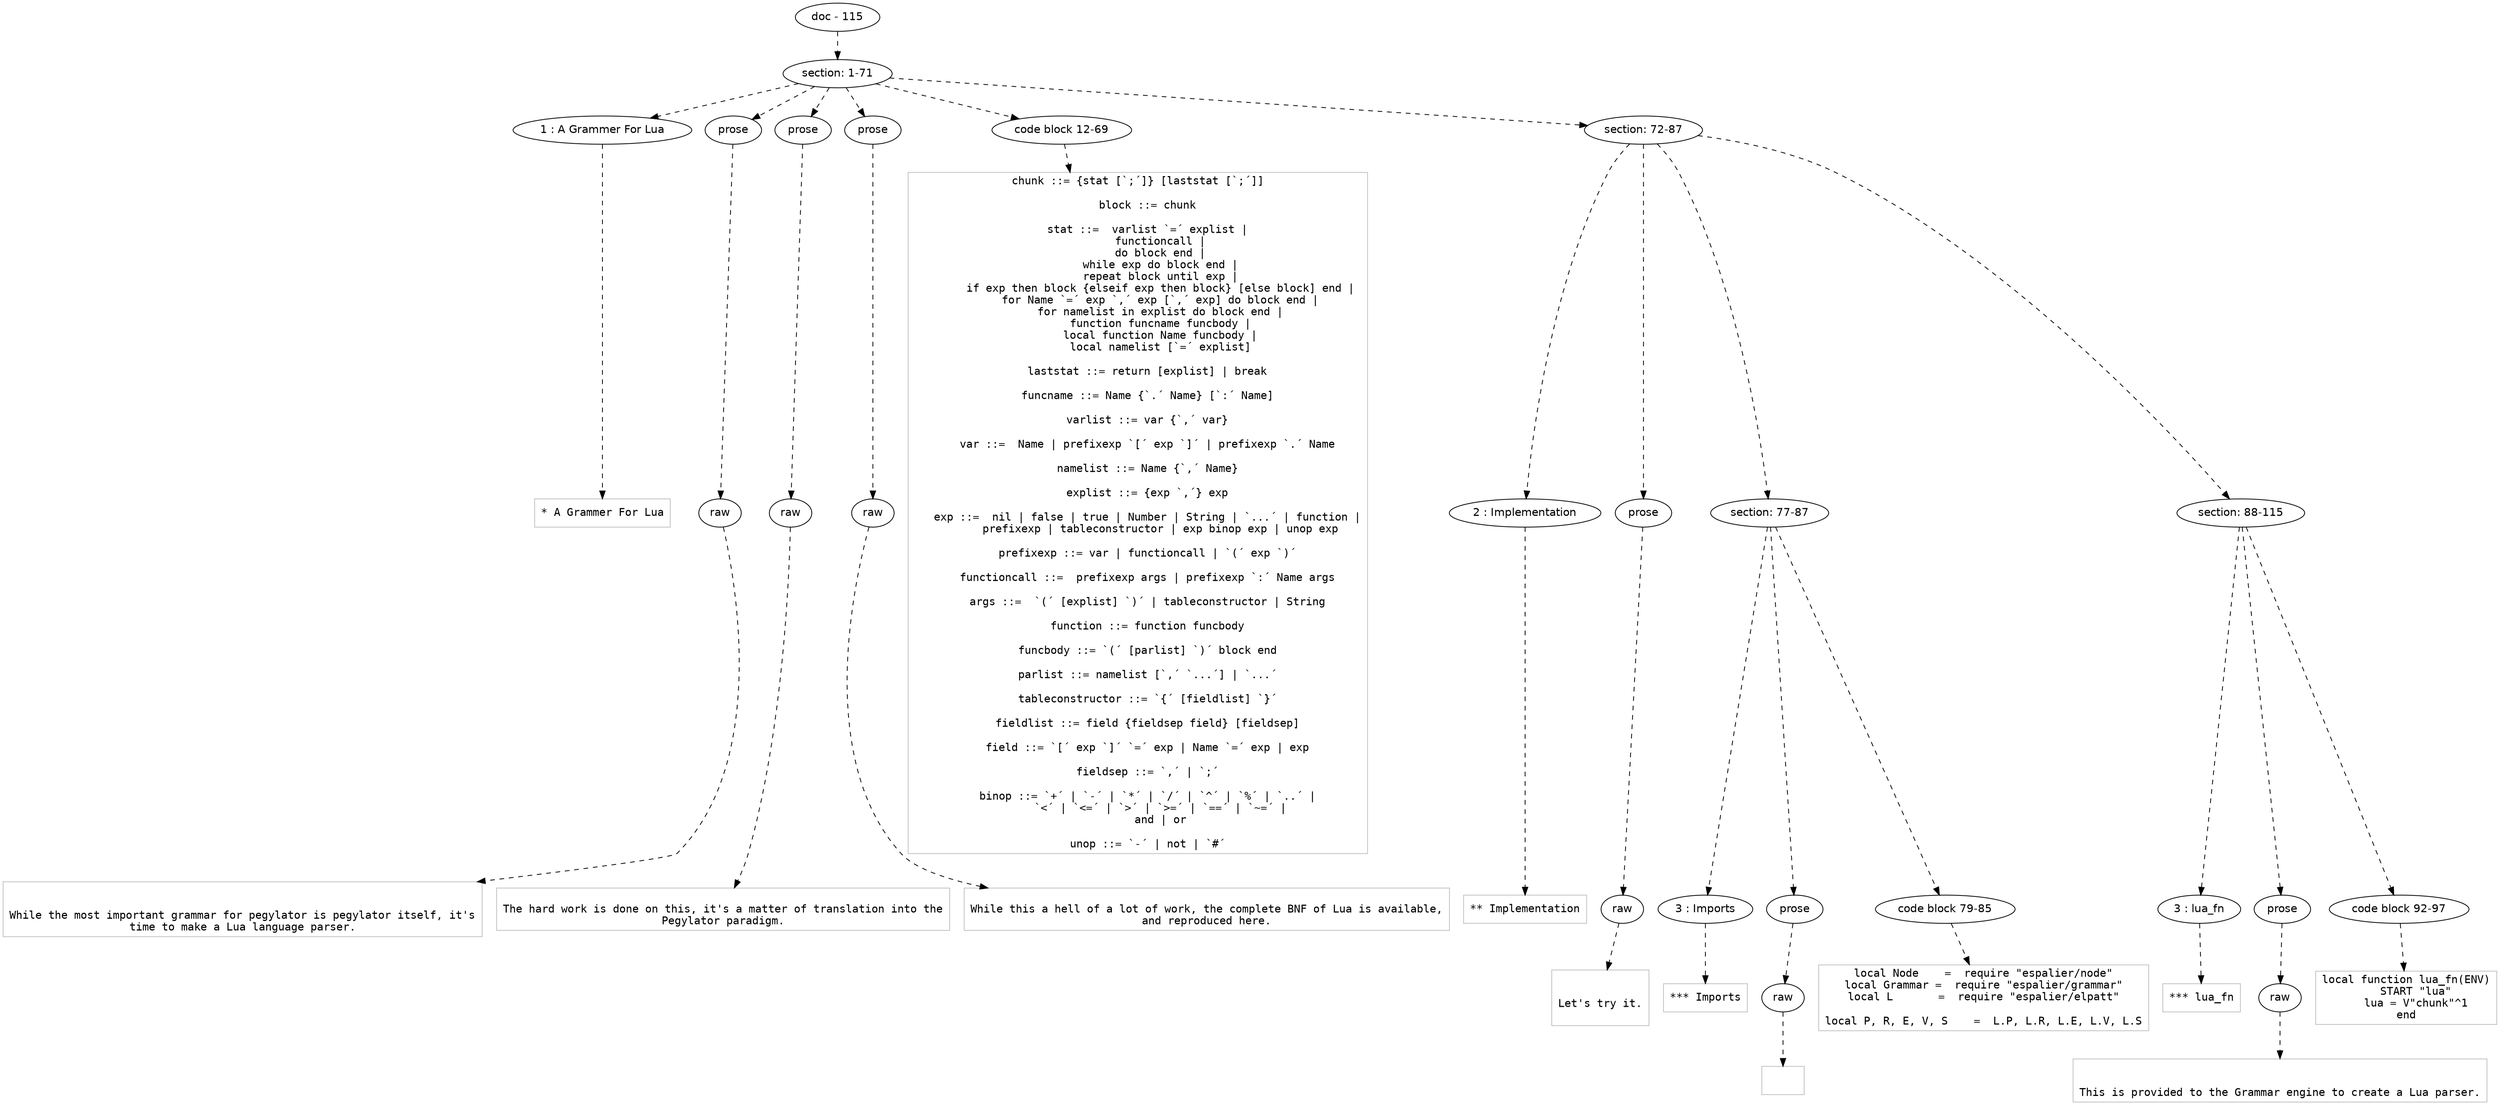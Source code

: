 digraph lpegNode {

node [fontname=Helvetica]
edge [style=dashed]

doc_0 [label="doc - 115"]


doc_0 -> { section_1}
{rank=same; section_1}

section_1 [label="section: 1-71"]


// END RANK doc_0

section_1 -> { header_2 prose_3 prose_4 prose_5 codeblock_6 section_7}
{rank=same; header_2 prose_3 prose_4 prose_5 codeblock_6 section_7}

header_2 [label="1 : A Grammer For Lua"]

prose_3 [label="prose"]

prose_4 [label="prose"]

prose_5 [label="prose"]

codeblock_6 [label="code block 12-69"]

section_7 [label="section: 72-87"]


// END RANK section_1

header_2 -> leaf_8
leaf_8  [color=Gray,shape=rectangle,fontname=Inconsolata,label="* A Grammer For Lua"]
// END RANK header_2

prose_3 -> { raw_9}
{rank=same; raw_9}

raw_9 [label="raw"]


// END RANK prose_3

raw_9 -> leaf_10
leaf_10  [color=Gray,shape=rectangle,fontname=Inconsolata,label="

While the most important grammar for pegylator is pegylator itself, it's
time to make a Lua language parser.
"]
// END RANK raw_9

prose_4 -> { raw_11}
{rank=same; raw_11}

raw_11 [label="raw"]


// END RANK prose_4

raw_11 -> leaf_12
leaf_12  [color=Gray,shape=rectangle,fontname=Inconsolata,label="
The hard work is done on this, it's a matter of translation into the
Pegylator paradigm.
"]
// END RANK raw_11

prose_5 -> { raw_13}
{rank=same; raw_13}

raw_13 [label="raw"]


// END RANK prose_5

raw_13 -> leaf_14
leaf_14  [color=Gray,shape=rectangle,fontname=Inconsolata,label="
While this a hell of a lot of work, the complete BNF of Lua is available,
and reproduced here.
"]
// END RANK raw_13

codeblock_6 -> leaf_15
leaf_15  [color=Gray,shape=rectangle,fontname=Inconsolata,label="chunk ::= {stat [`;´]} [laststat [`;´]]

   block ::= chunk

   stat ::=  varlist `=´ explist |
       functioncall |
       do block end |
       while exp do block end |
       repeat block until exp |
       if exp then block {elseif exp then block} [else block] end |
       for Name `=´ exp `,´ exp [`,´ exp] do block end |
       for namelist in explist do block end |
       function funcname funcbody |
       local function Name funcbody |
       local namelist [`=´ explist]

   laststat ::= return [explist] | break

   funcname ::= Name {`.´ Name} [`:´ Name]

   varlist ::= var {`,´ var}

   var ::=  Name | prefixexp `[´ exp `]´ | prefixexp `.´ Name

   namelist ::= Name {`,´ Name}

   explist ::= {exp `,´} exp

   exp ::=  nil | false | true | Number | String | `...´ | function |
       prefixexp | tableconstructor | exp binop exp | unop exp

   prefixexp ::= var | functioncall | `(´ exp `)´

   functioncall ::=  prefixexp args | prefixexp `:´ Name args

   args ::=  `(´ [explist] `)´ | tableconstructor | String

   function ::= function funcbody

   funcbody ::= `(´ [parlist] `)´ block end

   parlist ::= namelist [`,´ `...´] | `...´

   tableconstructor ::= `{´ [fieldlist] `}´

   fieldlist ::= field {fieldsep field} [fieldsep]

   field ::= `[´ exp `]´ `=´ exp | Name `=´ exp | exp

   fieldsep ::= `,´ | `;´

   binop ::= `+´ | `-´ | `*´ | `/´ | `^´ | `%´ | `..´ |
       `<´ | `<=´ | `>´ | `>=´ | `==´ | `~=´ |
       and | or

   unop ::= `-´ | not | `#´"]
// END RANK codeblock_6

section_7 -> { header_16 prose_17 section_18 section_19}
{rank=same; header_16 prose_17 section_18 section_19}

header_16 [label="2 : Implementation"]

prose_17 [label="prose"]

section_18 [label="section: 77-87"]

section_19 [label="section: 88-115"]


// END RANK section_7

header_16 -> leaf_20
leaf_20  [color=Gray,shape=rectangle,fontname=Inconsolata,label="** Implementation"]
// END RANK header_16

prose_17 -> { raw_21}
{rank=same; raw_21}

raw_21 [label="raw"]


// END RANK prose_17

raw_21 -> leaf_22
leaf_22  [color=Gray,shape=rectangle,fontname=Inconsolata,label="

Let's try it.

"]
// END RANK raw_21

section_18 -> { header_23 prose_24 codeblock_25}
{rank=same; header_23 prose_24 codeblock_25}

header_23 [label="3 : Imports"]

prose_24 [label="prose"]

codeblock_25 [label="code block 79-85"]


// END RANK section_18

header_23 -> leaf_26
leaf_26  [color=Gray,shape=rectangle,fontname=Inconsolata,label="*** Imports"]
// END RANK header_23

prose_24 -> { raw_27}
{rank=same; raw_27}

raw_27 [label="raw"]


// END RANK prose_24

raw_27 -> leaf_28
leaf_28  [color=Gray,shape=rectangle,fontname=Inconsolata,label="
"]
// END RANK raw_27

codeblock_25 -> leaf_29
leaf_29  [color=Gray,shape=rectangle,fontname=Inconsolata,label="local Node    =  require \"espalier/node\"
local Grammar =  require \"espalier/grammar\"
local L       =  require \"espalier/elpatt\"

local P, R, E, V, S    =  L.P, L.R, L.E, L.V, L.S"]
// END RANK codeblock_25

section_19 -> { header_30 prose_31 codeblock_32}
{rank=same; header_30 prose_31 codeblock_32}

header_30 [label="3 : lua_fn"]

prose_31 [label="prose"]

codeblock_32 [label="code block 92-97"]


// END RANK section_19

header_30 -> leaf_33
leaf_33  [color=Gray,shape=rectangle,fontname=Inconsolata,label="*** lua_fn"]
// END RANK header_30

prose_31 -> { raw_34}
{rank=same; raw_34}

raw_34 [label="raw"]


// END RANK prose_31

raw_34 -> leaf_35
leaf_35  [color=Gray,shape=rectangle,fontname=Inconsolata,label="

This is provided to the Grammar engine to create a Lua parser.
"]
// END RANK raw_34

codeblock_32 -> leaf_36
leaf_36  [color=Gray,shape=rectangle,fontname=Inconsolata,label="local function lua_fn(ENV)
   START \"lua\"
   lua = V\"chunk\"^1
end"]
// END RANK codeblock_32


}
